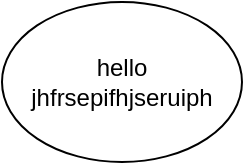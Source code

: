 <mxfile version="24.2.3" type="github">
  <diagram name="Page-1" id="b8G6lL8KSVcF5mFUWeAa">
    <mxGraphModel dx="880" dy="476" grid="1" gridSize="10" guides="1" tooltips="1" connect="1" arrows="1" fold="1" page="1" pageScale="1" pageWidth="850" pageHeight="1100" math="0" shadow="0">
      <root>
        <mxCell id="0" />
        <mxCell id="1" parent="0" />
        <mxCell id="Un0WIUt807qM7A-hOe-5-1" value="hello jhfrsepifhjseruiph" style="ellipse;whiteSpace=wrap;html=1;" vertex="1" parent="1">
          <mxGeometry x="280" y="170" width="120" height="80" as="geometry" />
        </mxCell>
      </root>
    </mxGraphModel>
  </diagram>
</mxfile>
